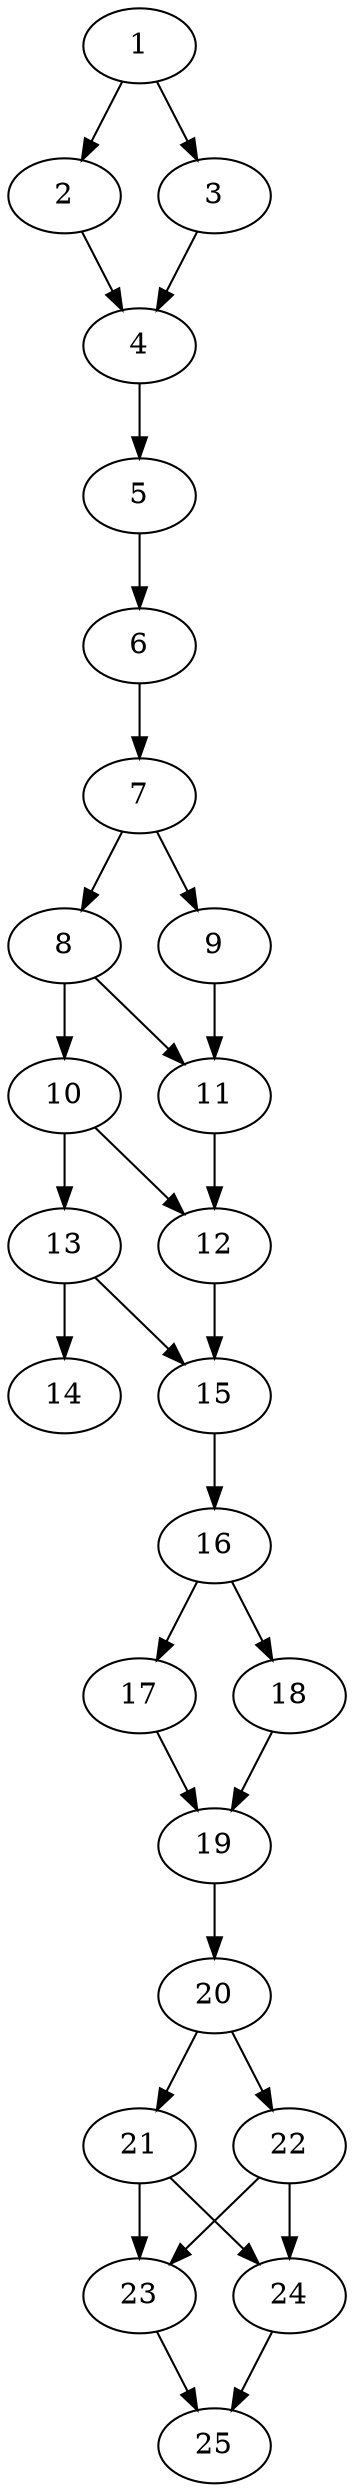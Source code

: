 // DAG automatically generated by daggen at Thu Oct  3 14:00:40 2019
// ./daggen --dot -n 25 --ccr 0.5 --fat 0.3 --regular 0.5 --density 0.9 --mindata 5242880 --maxdata 52428800 
digraph G {
  1 [size="95629312", alpha="0.20", expect_size="47814656"] 
  1 -> 2 [size ="47814656"]
  1 -> 3 [size ="47814656"]
  2 [size="86870016", alpha="0.16", expect_size="43435008"] 
  2 -> 4 [size ="43435008"]
  3 [size="29102080", alpha="0.08", expect_size="14551040"] 
  3 -> 4 [size ="14551040"]
  4 [size="15458304", alpha="0.15", expect_size="7729152"] 
  4 -> 5 [size ="7729152"]
  5 [size="30613504", alpha="0.00", expect_size="15306752"] 
  5 -> 6 [size ="15306752"]
  6 [size="85073920", alpha="0.07", expect_size="42536960"] 
  6 -> 7 [size ="42536960"]
  7 [size="87463936", alpha="0.06", expect_size="43731968"] 
  7 -> 8 [size ="43731968"]
  7 -> 9 [size ="43731968"]
  8 [size="54528000", alpha="0.04", expect_size="27264000"] 
  8 -> 10 [size ="27264000"]
  8 -> 11 [size ="27264000"]
  9 [size="74958848", alpha="0.09", expect_size="37479424"] 
  9 -> 11 [size ="37479424"]
  10 [size="16195584", alpha="0.08", expect_size="8097792"] 
  10 -> 12 [size ="8097792"]
  10 -> 13 [size ="8097792"]
  11 [size="51709952", alpha="0.18", expect_size="25854976"] 
  11 -> 12 [size ="25854976"]
  12 [size="50454528", alpha="0.11", expect_size="25227264"] 
  12 -> 15 [size ="25227264"]
  13 [size="30980096", alpha="0.19", expect_size="15490048"] 
  13 -> 14 [size ="15490048"]
  13 -> 15 [size ="15490048"]
  14 [size="70920192", alpha="0.05", expect_size="35460096"] 
  15 [size="49422336", alpha="0.04", expect_size="24711168"] 
  15 -> 16 [size ="24711168"]
  16 [size="49770496", alpha="0.08", expect_size="24885248"] 
  16 -> 17 [size ="24885248"]
  16 -> 18 [size ="24885248"]
  17 [size="84961280", alpha="0.16", expect_size="42480640"] 
  17 -> 19 [size ="42480640"]
  18 [size="19150848", alpha="0.15", expect_size="9575424"] 
  18 -> 19 [size ="9575424"]
  19 [size="38387712", alpha="0.09", expect_size="19193856"] 
  19 -> 20 [size ="19193856"]
  20 [size="80695296", alpha="0.17", expect_size="40347648"] 
  20 -> 21 [size ="40347648"]
  20 -> 22 [size ="40347648"]
  21 [size="23502848", alpha="0.04", expect_size="11751424"] 
  21 -> 23 [size ="11751424"]
  21 -> 24 [size ="11751424"]
  22 [size="13170688", alpha="0.06", expect_size="6585344"] 
  22 -> 23 [size ="6585344"]
  22 -> 24 [size ="6585344"]
  23 [size="66809856", alpha="0.13", expect_size="33404928"] 
  23 -> 25 [size ="33404928"]
  24 [size="63176704", alpha="0.01", expect_size="31588352"] 
  24 -> 25 [size ="31588352"]
  25 [size="87998464", alpha="0.12", expect_size="43999232"] 
}
